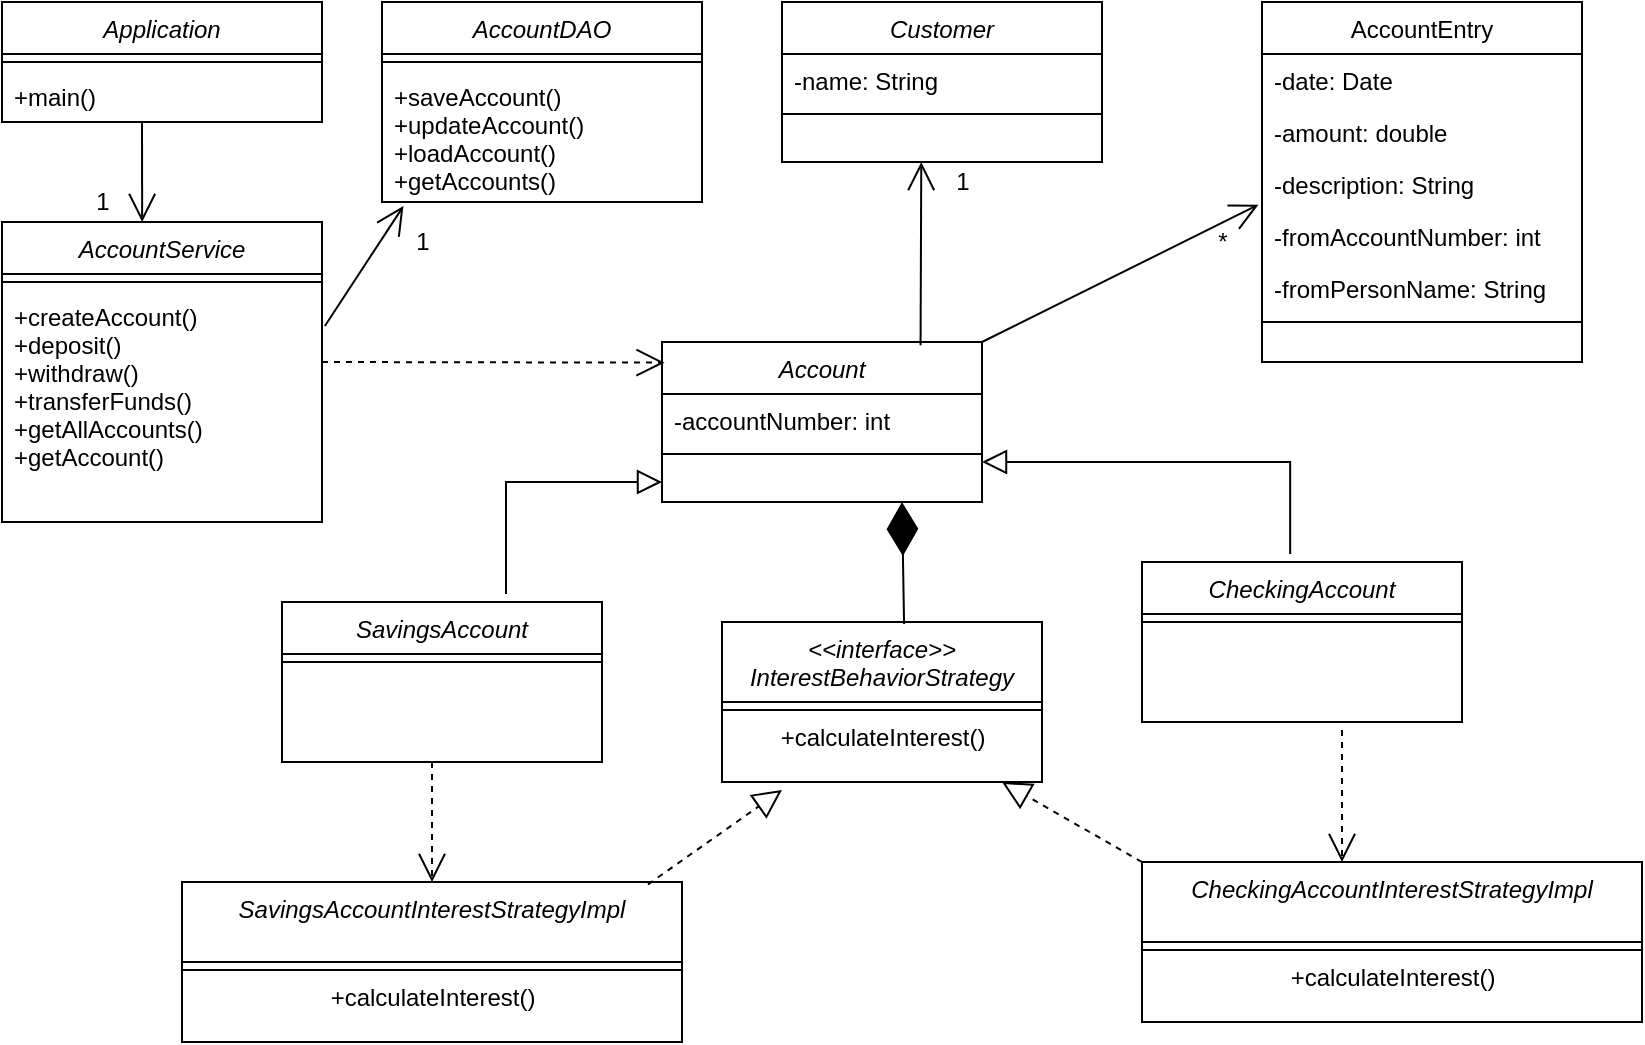 <mxfile version="16.6.2" type="device"><diagram id="C5RBs43oDa-KdzZeNtuy" name="Page-1"><mxGraphModel dx="1454" dy="889" grid="1" gridSize="10" guides="1" tooltips="1" connect="1" arrows="1" fold="1" page="1" pageScale="1" pageWidth="1169" pageHeight="827" math="0" shadow="0"><root><mxCell id="WIyWlLk6GJQsqaUBKTNV-0"/><mxCell id="WIyWlLk6GJQsqaUBKTNV-1" parent="WIyWlLk6GJQsqaUBKTNV-0"/><mxCell id="zkfFHV4jXpPFQw0GAbJ--12" value="" style="endArrow=block;endSize=10;endFill=0;shadow=0;strokeWidth=1;rounded=0;edgeStyle=elbowEdgeStyle;elbow=vertical;exitX=0.7;exitY=-0.05;exitDx=0;exitDy=0;exitPerimeter=0;" parent="WIyWlLk6GJQsqaUBKTNV-1" source="mlu_Oxxhtgdm3tXWBuVV-24" edge="1"><mxGeometry width="160" relative="1" as="geometry"><mxPoint x="-6" y="593" as="sourcePoint"/><mxPoint x="504" y="370" as="targetPoint"/><Array as="points"><mxPoint x="444" y="370"/></Array></mxGeometry></mxCell><mxCell id="zkfFHV4jXpPFQw0GAbJ--16" value="" style="endArrow=block;endSize=10;endFill=0;shadow=0;strokeWidth=1;rounded=0;edgeStyle=elbowEdgeStyle;elbow=vertical;exitX=0.463;exitY=-0.05;exitDx=0;exitDy=0;exitPerimeter=0;" parent="WIyWlLk6GJQsqaUBKTNV-1" source="mlu_Oxxhtgdm3tXWBuVV-27" target="mlu_Oxxhtgdm3tXWBuVV-17" edge="1"><mxGeometry width="160" relative="1" as="geometry"><mxPoint x="824" y="400" as="sourcePoint"/><mxPoint x="674" y="380" as="targetPoint"/><Array as="points"><mxPoint x="824" y="360"/></Array></mxGeometry></mxCell><mxCell id="zkfFHV4jXpPFQw0GAbJ--17" value="AccountEntry" style="swimlane;fontStyle=0;align=center;verticalAlign=top;childLayout=stackLayout;horizontal=1;startSize=26;horizontalStack=0;resizeParent=1;resizeLast=0;collapsible=1;marginBottom=0;rounded=0;shadow=0;strokeWidth=1;" parent="WIyWlLk6GJQsqaUBKTNV-1" vertex="1"><mxGeometry x="804" y="130" width="160" height="180" as="geometry"><mxRectangle x="550" y="140" width="160" height="26" as="alternateBounds"/></mxGeometry></mxCell><mxCell id="zkfFHV4jXpPFQw0GAbJ--18" value="-date: Date" style="text;align=left;verticalAlign=top;spacingLeft=4;spacingRight=4;overflow=hidden;rotatable=0;points=[[0,0.5],[1,0.5]];portConstraint=eastwest;" parent="zkfFHV4jXpPFQw0GAbJ--17" vertex="1"><mxGeometry y="26" width="160" height="26" as="geometry"/></mxCell><mxCell id="zkfFHV4jXpPFQw0GAbJ--19" value="-amount: double" style="text;align=left;verticalAlign=top;spacingLeft=4;spacingRight=4;overflow=hidden;rotatable=0;points=[[0,0.5],[1,0.5]];portConstraint=eastwest;rounded=0;shadow=0;html=0;" parent="zkfFHV4jXpPFQw0GAbJ--17" vertex="1"><mxGeometry y="52" width="160" height="26" as="geometry"/></mxCell><mxCell id="zkfFHV4jXpPFQw0GAbJ--20" value="-description: String" style="text;align=left;verticalAlign=top;spacingLeft=4;spacingRight=4;overflow=hidden;rotatable=0;points=[[0,0.5],[1,0.5]];portConstraint=eastwest;rounded=0;shadow=0;html=0;" parent="zkfFHV4jXpPFQw0GAbJ--17" vertex="1"><mxGeometry y="78" width="160" height="26" as="geometry"/></mxCell><mxCell id="zkfFHV4jXpPFQw0GAbJ--21" value="-fromAccountNumber: int" style="text;align=left;verticalAlign=top;spacingLeft=4;spacingRight=4;overflow=hidden;rotatable=0;points=[[0,0.5],[1,0.5]];portConstraint=eastwest;rounded=0;shadow=0;html=0;" parent="zkfFHV4jXpPFQw0GAbJ--17" vertex="1"><mxGeometry y="104" width="160" height="26" as="geometry"/></mxCell><mxCell id="zkfFHV4jXpPFQw0GAbJ--22" value="-fromPersonName: String" style="text;align=left;verticalAlign=top;spacingLeft=4;spacingRight=4;overflow=hidden;rotatable=0;points=[[0,0.5],[1,0.5]];portConstraint=eastwest;rounded=0;shadow=0;html=0;" parent="zkfFHV4jXpPFQw0GAbJ--17" vertex="1"><mxGeometry y="130" width="160" height="26" as="geometry"/></mxCell><mxCell id="zkfFHV4jXpPFQw0GAbJ--23" value="" style="line;html=1;strokeWidth=1;align=left;verticalAlign=middle;spacingTop=-1;spacingLeft=3;spacingRight=3;rotatable=0;labelPosition=right;points=[];portConstraint=eastwest;" parent="zkfFHV4jXpPFQw0GAbJ--17" vertex="1"><mxGeometry y="156" width="160" height="8" as="geometry"/></mxCell><mxCell id="mlu_Oxxhtgdm3tXWBuVV-0" value="Application" style="swimlane;fontStyle=2;align=center;verticalAlign=top;childLayout=stackLayout;horizontal=1;startSize=26;horizontalStack=0;resizeParent=1;resizeLast=0;collapsible=1;marginBottom=0;rounded=0;shadow=0;strokeWidth=1;" vertex="1" parent="WIyWlLk6GJQsqaUBKTNV-1"><mxGeometry x="174" y="130" width="160" height="60" as="geometry"><mxRectangle x="230" y="140" width="160" height="26" as="alternateBounds"/></mxGeometry></mxCell><mxCell id="mlu_Oxxhtgdm3tXWBuVV-4" value="" style="line;html=1;strokeWidth=1;align=left;verticalAlign=middle;spacingTop=-1;spacingLeft=3;spacingRight=3;rotatable=0;labelPosition=right;points=[];portConstraint=eastwest;" vertex="1" parent="mlu_Oxxhtgdm3tXWBuVV-0"><mxGeometry y="26" width="160" height="8" as="geometry"/></mxCell><mxCell id="mlu_Oxxhtgdm3tXWBuVV-5" value="+main()" style="text;align=left;verticalAlign=top;spacingLeft=4;spacingRight=4;overflow=hidden;rotatable=0;points=[[0,0.5],[1,0.5]];portConstraint=eastwest;" vertex="1" parent="mlu_Oxxhtgdm3tXWBuVV-0"><mxGeometry y="34" width="160" height="26" as="geometry"/></mxCell><mxCell id="mlu_Oxxhtgdm3tXWBuVV-6" value="AccountDAO&#10;" style="swimlane;fontStyle=2;align=center;verticalAlign=top;childLayout=stackLayout;horizontal=1;startSize=26;horizontalStack=0;resizeParent=1;resizeLast=0;collapsible=1;marginBottom=0;rounded=0;shadow=0;strokeWidth=1;" vertex="1" parent="WIyWlLk6GJQsqaUBKTNV-1"><mxGeometry x="364" y="130" width="160" height="100" as="geometry"><mxRectangle x="230" y="140" width="160" height="26" as="alternateBounds"/></mxGeometry></mxCell><mxCell id="mlu_Oxxhtgdm3tXWBuVV-7" value="" style="line;html=1;strokeWidth=1;align=left;verticalAlign=middle;spacingTop=-1;spacingLeft=3;spacingRight=3;rotatable=0;labelPosition=right;points=[];portConstraint=eastwest;" vertex="1" parent="mlu_Oxxhtgdm3tXWBuVV-6"><mxGeometry y="26" width="160" height="8" as="geometry"/></mxCell><mxCell id="mlu_Oxxhtgdm3tXWBuVV-8" value="+saveAccount()&#10;+updateAccount()&#10;+loadAccount()&#10;+getAccounts()" style="text;align=left;verticalAlign=top;spacingLeft=4;spacingRight=4;overflow=hidden;rotatable=0;points=[[0,0.5],[1,0.5]];portConstraint=eastwest;" vertex="1" parent="mlu_Oxxhtgdm3tXWBuVV-6"><mxGeometry y="34" width="160" height="66" as="geometry"/></mxCell><mxCell id="mlu_Oxxhtgdm3tXWBuVV-9" value="Customer" style="swimlane;fontStyle=2;align=center;verticalAlign=top;childLayout=stackLayout;horizontal=1;startSize=26;horizontalStack=0;resizeParent=1;resizeLast=0;collapsible=1;marginBottom=0;rounded=0;shadow=0;strokeWidth=1;" vertex="1" parent="WIyWlLk6GJQsqaUBKTNV-1"><mxGeometry x="564" y="130" width="160" height="80" as="geometry"><mxRectangle x="230" y="140" width="160" height="26" as="alternateBounds"/></mxGeometry></mxCell><mxCell id="mlu_Oxxhtgdm3tXWBuVV-10" value="-name: String" style="text;align=left;verticalAlign=top;spacingLeft=4;spacingRight=4;overflow=hidden;rotatable=0;points=[[0,0.5],[1,0.5]];portConstraint=eastwest;" vertex="1" parent="mlu_Oxxhtgdm3tXWBuVV-9"><mxGeometry y="26" width="160" height="26" as="geometry"/></mxCell><mxCell id="mlu_Oxxhtgdm3tXWBuVV-13" value="" style="line;html=1;strokeWidth=1;align=left;verticalAlign=middle;spacingTop=-1;spacingLeft=3;spacingRight=3;rotatable=0;labelPosition=right;points=[];portConstraint=eastwest;" vertex="1" parent="mlu_Oxxhtgdm3tXWBuVV-9"><mxGeometry y="52" width="160" height="8" as="geometry"/></mxCell><mxCell id="mlu_Oxxhtgdm3tXWBuVV-15" value="Account" style="swimlane;fontStyle=2;align=center;verticalAlign=top;childLayout=stackLayout;horizontal=1;startSize=26;horizontalStack=0;resizeParent=1;resizeLast=0;collapsible=1;marginBottom=0;rounded=0;shadow=0;strokeWidth=1;" vertex="1" parent="WIyWlLk6GJQsqaUBKTNV-1"><mxGeometry x="504" y="300" width="160" height="80" as="geometry"><mxRectangle x="230" y="140" width="160" height="26" as="alternateBounds"/></mxGeometry></mxCell><mxCell id="mlu_Oxxhtgdm3tXWBuVV-16" value="-accountNumber: int" style="text;align=left;verticalAlign=top;spacingLeft=4;spacingRight=4;overflow=hidden;rotatable=0;points=[[0,0.5],[1,0.5]];portConstraint=eastwest;" vertex="1" parent="mlu_Oxxhtgdm3tXWBuVV-15"><mxGeometry y="26" width="160" height="26" as="geometry"/></mxCell><mxCell id="mlu_Oxxhtgdm3tXWBuVV-17" value="" style="line;html=1;strokeWidth=1;align=left;verticalAlign=middle;spacingTop=-1;spacingLeft=3;spacingRight=3;rotatable=0;labelPosition=right;points=[];portConstraint=eastwest;" vertex="1" parent="mlu_Oxxhtgdm3tXWBuVV-15"><mxGeometry y="52" width="160" height="8" as="geometry"/></mxCell><mxCell id="mlu_Oxxhtgdm3tXWBuVV-21" value="AccountService&#10;" style="swimlane;fontStyle=2;align=center;verticalAlign=top;childLayout=stackLayout;horizontal=1;startSize=26;horizontalStack=0;resizeParent=1;resizeLast=0;collapsible=1;marginBottom=0;rounded=0;shadow=0;strokeWidth=1;" vertex="1" parent="WIyWlLk6GJQsqaUBKTNV-1"><mxGeometry x="174" y="240" width="160" height="150" as="geometry"><mxRectangle x="230" y="140" width="160" height="26" as="alternateBounds"/></mxGeometry></mxCell><mxCell id="mlu_Oxxhtgdm3tXWBuVV-22" value="" style="line;html=1;strokeWidth=1;align=left;verticalAlign=middle;spacingTop=-1;spacingLeft=3;spacingRight=3;rotatable=0;labelPosition=right;points=[];portConstraint=eastwest;" vertex="1" parent="mlu_Oxxhtgdm3tXWBuVV-21"><mxGeometry y="26" width="160" height="8" as="geometry"/></mxCell><mxCell id="mlu_Oxxhtgdm3tXWBuVV-23" value="+createAccount()&#10;+deposit()&#10;+withdraw()&#10;+transferFunds()&#10;+getAllAccounts()&#10;+getAccount()" style="text;align=left;verticalAlign=top;spacingLeft=4;spacingRight=4;overflow=hidden;rotatable=0;points=[[0,0.5],[1,0.5]];portConstraint=eastwest;" vertex="1" parent="mlu_Oxxhtgdm3tXWBuVV-21"><mxGeometry y="34" width="160" height="116" as="geometry"/></mxCell><mxCell id="mlu_Oxxhtgdm3tXWBuVV-24" value="SavingsAccount" style="swimlane;fontStyle=2;align=center;verticalAlign=top;childLayout=stackLayout;horizontal=1;startSize=26;horizontalStack=0;resizeParent=1;resizeLast=0;collapsible=1;marginBottom=0;rounded=0;shadow=0;strokeWidth=1;" vertex="1" parent="WIyWlLk6GJQsqaUBKTNV-1"><mxGeometry x="314" y="430" width="160" height="80" as="geometry"><mxRectangle x="230" y="140" width="160" height="26" as="alternateBounds"/></mxGeometry></mxCell><mxCell id="mlu_Oxxhtgdm3tXWBuVV-26" value="" style="line;html=1;strokeWidth=1;align=left;verticalAlign=middle;spacingTop=-1;spacingLeft=3;spacingRight=3;rotatable=0;labelPosition=right;points=[];portConstraint=eastwest;" vertex="1" parent="mlu_Oxxhtgdm3tXWBuVV-24"><mxGeometry y="26" width="160" height="8" as="geometry"/></mxCell><mxCell id="mlu_Oxxhtgdm3tXWBuVV-27" value="CheckingAccount" style="swimlane;fontStyle=2;align=center;verticalAlign=top;childLayout=stackLayout;horizontal=1;startSize=26;horizontalStack=0;resizeParent=1;resizeLast=0;collapsible=1;marginBottom=0;rounded=0;shadow=0;strokeWidth=1;" vertex="1" parent="WIyWlLk6GJQsqaUBKTNV-1"><mxGeometry x="744" y="410" width="160" height="80" as="geometry"><mxRectangle x="230" y="140" width="160" height="26" as="alternateBounds"/></mxGeometry></mxCell><mxCell id="mlu_Oxxhtgdm3tXWBuVV-29" value="" style="line;html=1;strokeWidth=1;align=left;verticalAlign=middle;spacingTop=-1;spacingLeft=3;spacingRight=3;rotatable=0;labelPosition=right;points=[];portConstraint=eastwest;" vertex="1" parent="mlu_Oxxhtgdm3tXWBuVV-27"><mxGeometry y="26" width="160" height="8" as="geometry"/></mxCell><mxCell id="mlu_Oxxhtgdm3tXWBuVV-30" value="&lt;&lt;interface&gt;&gt;&#10;InterestBehaviorStrategy" style="swimlane;fontStyle=2;align=center;verticalAlign=top;childLayout=stackLayout;horizontal=1;startSize=40;horizontalStack=0;resizeParent=1;resizeLast=0;collapsible=1;marginBottom=0;rounded=0;shadow=0;strokeWidth=1;" vertex="1" parent="WIyWlLk6GJQsqaUBKTNV-1"><mxGeometry x="534" y="440" width="160" height="80" as="geometry"><mxRectangle x="230" y="140" width="160" height="26" as="alternateBounds"/></mxGeometry></mxCell><mxCell id="mlu_Oxxhtgdm3tXWBuVV-32" value="" style="line;html=1;strokeWidth=1;align=left;verticalAlign=middle;spacingTop=-1;spacingLeft=3;spacingRight=3;rotatable=0;labelPosition=right;points=[];portConstraint=eastwest;" vertex="1" parent="mlu_Oxxhtgdm3tXWBuVV-30"><mxGeometry y="40" width="160" height="8" as="geometry"/></mxCell><mxCell id="mlu_Oxxhtgdm3tXWBuVV-33" value="+calculateInterest()" style="text;html=1;align=center;verticalAlign=middle;resizable=0;points=[];autosize=1;strokeColor=none;fillColor=none;" vertex="1" parent="mlu_Oxxhtgdm3tXWBuVV-30"><mxGeometry y="48" width="160" height="20" as="geometry"/></mxCell><mxCell id="mlu_Oxxhtgdm3tXWBuVV-34" value="SavingsAccountInterestStrategyImpl" style="swimlane;fontStyle=2;align=center;verticalAlign=top;childLayout=stackLayout;horizontal=1;startSize=40;horizontalStack=0;resizeParent=1;resizeLast=0;collapsible=1;marginBottom=0;rounded=0;shadow=0;strokeWidth=1;" vertex="1" parent="WIyWlLk6GJQsqaUBKTNV-1"><mxGeometry x="264" y="570" width="250" height="80" as="geometry"><mxRectangle x="230" y="140" width="160" height="26" as="alternateBounds"/></mxGeometry></mxCell><mxCell id="mlu_Oxxhtgdm3tXWBuVV-35" value="" style="line;html=1;strokeWidth=1;align=left;verticalAlign=middle;spacingTop=-1;spacingLeft=3;spacingRight=3;rotatable=0;labelPosition=right;points=[];portConstraint=eastwest;" vertex="1" parent="mlu_Oxxhtgdm3tXWBuVV-34"><mxGeometry y="40" width="250" height="8" as="geometry"/></mxCell><mxCell id="mlu_Oxxhtgdm3tXWBuVV-36" value="+calculateInterest()" style="text;html=1;align=center;verticalAlign=middle;resizable=0;points=[];autosize=1;strokeColor=none;fillColor=none;" vertex="1" parent="mlu_Oxxhtgdm3tXWBuVV-34"><mxGeometry y="48" width="250" height="20" as="geometry"/></mxCell><mxCell id="mlu_Oxxhtgdm3tXWBuVV-37" value="CheckingAccountInterestStrategyImpl" style="swimlane;fontStyle=2;align=center;verticalAlign=top;childLayout=stackLayout;horizontal=1;startSize=40;horizontalStack=0;resizeParent=1;resizeLast=0;collapsible=1;marginBottom=0;rounded=0;shadow=0;strokeWidth=1;" vertex="1" parent="WIyWlLk6GJQsqaUBKTNV-1"><mxGeometry x="744" y="560" width="250" height="80" as="geometry"><mxRectangle x="230" y="140" width="160" height="26" as="alternateBounds"/></mxGeometry></mxCell><mxCell id="mlu_Oxxhtgdm3tXWBuVV-38" value="" style="line;html=1;strokeWidth=1;align=left;verticalAlign=middle;spacingTop=-1;spacingLeft=3;spacingRight=3;rotatable=0;labelPosition=right;points=[];portConstraint=eastwest;" vertex="1" parent="mlu_Oxxhtgdm3tXWBuVV-37"><mxGeometry y="40" width="250" height="8" as="geometry"/></mxCell><mxCell id="mlu_Oxxhtgdm3tXWBuVV-39" value="+calculateInterest()" style="text;html=1;align=center;verticalAlign=middle;resizable=0;points=[];autosize=1;strokeColor=none;fillColor=none;" vertex="1" parent="mlu_Oxxhtgdm3tXWBuVV-37"><mxGeometry y="48" width="250" height="20" as="geometry"/></mxCell><mxCell id="mlu_Oxxhtgdm3tXWBuVV-59" value="" style="endArrow=block;dashed=1;endFill=0;endSize=12;html=1;rounded=0;exitX=0.932;exitY=0.015;exitDx=0;exitDy=0;exitPerimeter=0;" edge="1" parent="WIyWlLk6GJQsqaUBKTNV-1" source="mlu_Oxxhtgdm3tXWBuVV-34"><mxGeometry width="160" relative="1" as="geometry"><mxPoint x="404" y="524" as="sourcePoint"/><mxPoint x="564" y="524" as="targetPoint"/></mxGeometry></mxCell><mxCell id="mlu_Oxxhtgdm3tXWBuVV-60" value="" style="endArrow=open;endSize=12;dashed=1;html=1;rounded=0;entryX=0.008;entryY=0.129;entryDx=0;entryDy=0;entryPerimeter=0;" edge="1" parent="WIyWlLk6GJQsqaUBKTNV-1" target="mlu_Oxxhtgdm3tXWBuVV-15"><mxGeometry width="160" relative="1" as="geometry"><mxPoint x="334" y="310" as="sourcePoint"/><mxPoint x="564" y="520" as="targetPoint"/><Array as="points"/></mxGeometry></mxCell><mxCell id="mlu_Oxxhtgdm3tXWBuVV-61" value="" style="endArrow=block;dashed=1;endFill=0;endSize=12;html=1;rounded=0;exitX=0;exitY=0;exitDx=0;exitDy=0;" edge="1" parent="WIyWlLk6GJQsqaUBKTNV-1" source="mlu_Oxxhtgdm3tXWBuVV-37"><mxGeometry width="160" relative="1" as="geometry"><mxPoint x="507" y="581.2" as="sourcePoint"/><mxPoint x="674" y="520" as="targetPoint"/></mxGeometry></mxCell><mxCell id="mlu_Oxxhtgdm3tXWBuVV-62" value="" style="endArrow=open;endSize=12;dashed=1;html=1;rounded=0;entryX=0.5;entryY=0;entryDx=0;entryDy=0;" edge="1" parent="WIyWlLk6GJQsqaUBKTNV-1" target="mlu_Oxxhtgdm3tXWBuVV-34"><mxGeometry width="160" relative="1" as="geometry"><mxPoint x="389" y="510" as="sourcePoint"/><mxPoint x="515.28" y="320.32" as="targetPoint"/><Array as="points"/></mxGeometry></mxCell><mxCell id="mlu_Oxxhtgdm3tXWBuVV-65" value="" style="endArrow=open;endSize=12;dashed=1;html=1;rounded=0;entryX=0.4;entryY=0;entryDx=0;entryDy=0;entryPerimeter=0;" edge="1" parent="WIyWlLk6GJQsqaUBKTNV-1" target="mlu_Oxxhtgdm3tXWBuVV-37"><mxGeometry width="160" relative="1" as="geometry"><mxPoint x="844" y="494" as="sourcePoint"/><mxPoint x="844" y="554" as="targetPoint"/><Array as="points"/></mxGeometry></mxCell><mxCell id="mlu_Oxxhtgdm3tXWBuVV-67" value="" style="endArrow=diamondThin;endFill=1;endSize=24;html=1;rounded=0;entryX=0.75;entryY=1;entryDx=0;entryDy=0;exitX=0.569;exitY=0.013;exitDx=0;exitDy=0;exitPerimeter=0;" edge="1" parent="WIyWlLk6GJQsqaUBKTNV-1" source="mlu_Oxxhtgdm3tXWBuVV-30" target="mlu_Oxxhtgdm3tXWBuVV-15"><mxGeometry width="160" relative="1" as="geometry"><mxPoint x="384" y="360" as="sourcePoint"/><mxPoint x="544" y="360" as="targetPoint"/></mxGeometry></mxCell><mxCell id="mlu_Oxxhtgdm3tXWBuVV-68" value="" style="endArrow=open;endFill=1;endSize=12;html=1;rounded=0;entryX=0.438;entryY=0;entryDx=0;entryDy=0;entryPerimeter=0;" edge="1" parent="WIyWlLk6GJQsqaUBKTNV-1" target="mlu_Oxxhtgdm3tXWBuVV-21"><mxGeometry width="160" relative="1" as="geometry"><mxPoint x="244" y="190" as="sourcePoint"/><mxPoint x="404" y="190" as="targetPoint"/></mxGeometry></mxCell><mxCell id="mlu_Oxxhtgdm3tXWBuVV-69" value="" style="endArrow=open;endFill=1;endSize=12;html=1;rounded=0;entryX=0.067;entryY=1.031;entryDx=0;entryDy=0;entryPerimeter=0;exitX=1.009;exitY=0.155;exitDx=0;exitDy=0;exitPerimeter=0;" edge="1" parent="WIyWlLk6GJQsqaUBKTNV-1" source="mlu_Oxxhtgdm3tXWBuVV-23" target="mlu_Oxxhtgdm3tXWBuVV-8"><mxGeometry width="160" relative="1" as="geometry"><mxPoint x="434" y="180" as="sourcePoint"/><mxPoint x="434.08" y="230" as="targetPoint"/></mxGeometry></mxCell><mxCell id="mlu_Oxxhtgdm3tXWBuVV-70" value="" style="endArrow=open;endFill=1;endSize=12;html=1;rounded=0;entryX=0.067;entryY=1.031;entryDx=0;entryDy=0;entryPerimeter=0;exitX=0.808;exitY=0.021;exitDx=0;exitDy=0;exitPerimeter=0;" edge="1" parent="WIyWlLk6GJQsqaUBKTNV-1" source="mlu_Oxxhtgdm3tXWBuVV-15"><mxGeometry width="160" relative="1" as="geometry"><mxPoint x="594.36" y="269.93" as="sourcePoint"/><mxPoint x="633.64" y="209.996" as="targetPoint"/></mxGeometry></mxCell><mxCell id="mlu_Oxxhtgdm3tXWBuVV-71" value="" style="endArrow=open;endFill=1;endSize=12;html=1;rounded=0;entryX=-0.011;entryY=0.898;entryDx=0;entryDy=0;entryPerimeter=0;" edge="1" parent="WIyWlLk6GJQsqaUBKTNV-1" target="zkfFHV4jXpPFQw0GAbJ--20"><mxGeometry width="160" relative="1" as="geometry"><mxPoint x="664" y="300" as="sourcePoint"/><mxPoint x="643.64" y="219.996" as="targetPoint"/></mxGeometry></mxCell><mxCell id="mlu_Oxxhtgdm3tXWBuVV-72" value="*" style="text;html=1;align=center;verticalAlign=middle;resizable=0;points=[];autosize=1;strokeColor=none;fillColor=none;" vertex="1" parent="WIyWlLk6GJQsqaUBKTNV-1"><mxGeometry x="774" y="240" width="20" height="20" as="geometry"/></mxCell><mxCell id="mlu_Oxxhtgdm3tXWBuVV-73" value="1" style="text;html=1;align=center;verticalAlign=middle;resizable=0;points=[];autosize=1;strokeColor=none;fillColor=none;" vertex="1" parent="WIyWlLk6GJQsqaUBKTNV-1"><mxGeometry x="644" y="210" width="20" height="20" as="geometry"/></mxCell><mxCell id="mlu_Oxxhtgdm3tXWBuVV-74" value="1" style="text;html=1;align=center;verticalAlign=middle;resizable=0;points=[];autosize=1;strokeColor=none;fillColor=none;" vertex="1" parent="WIyWlLk6GJQsqaUBKTNV-1"><mxGeometry x="374" y="240" width="20" height="20" as="geometry"/></mxCell><mxCell id="mlu_Oxxhtgdm3tXWBuVV-75" value="1" style="text;html=1;align=center;verticalAlign=middle;resizable=0;points=[];autosize=1;strokeColor=none;fillColor=none;" vertex="1" parent="WIyWlLk6GJQsqaUBKTNV-1"><mxGeometry x="214" y="220" width="20" height="20" as="geometry"/></mxCell></root></mxGraphModel></diagram></mxfile>
